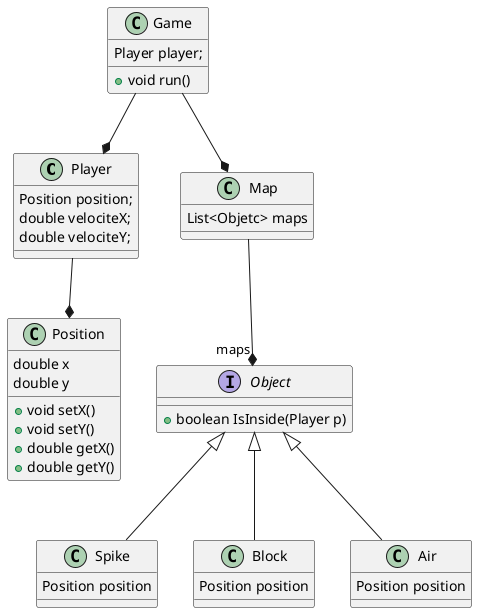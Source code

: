 @startuml
class Player {
   Position position;
   double velociteX;
   double velociteY;
}

class Position {
   double x
   double y
   + void setX()
   + void setY()
   + double getX()
   + double getY()
}

class Game {
   Player player;
   + void run()
}

interface Object {
   + boolean IsInside(Player p)
}

class Spike {
   Position position
}

class Block {
   Position position
}

class Air {
   Position position
}

Object <|-- Spike
Object <|-- Block
Object <|-- Air

class Map {
   List<Objetc> maps
}

Player --* Position 
Game --* Player
Game --* Map
Map --* "maps" Object
@enduml
